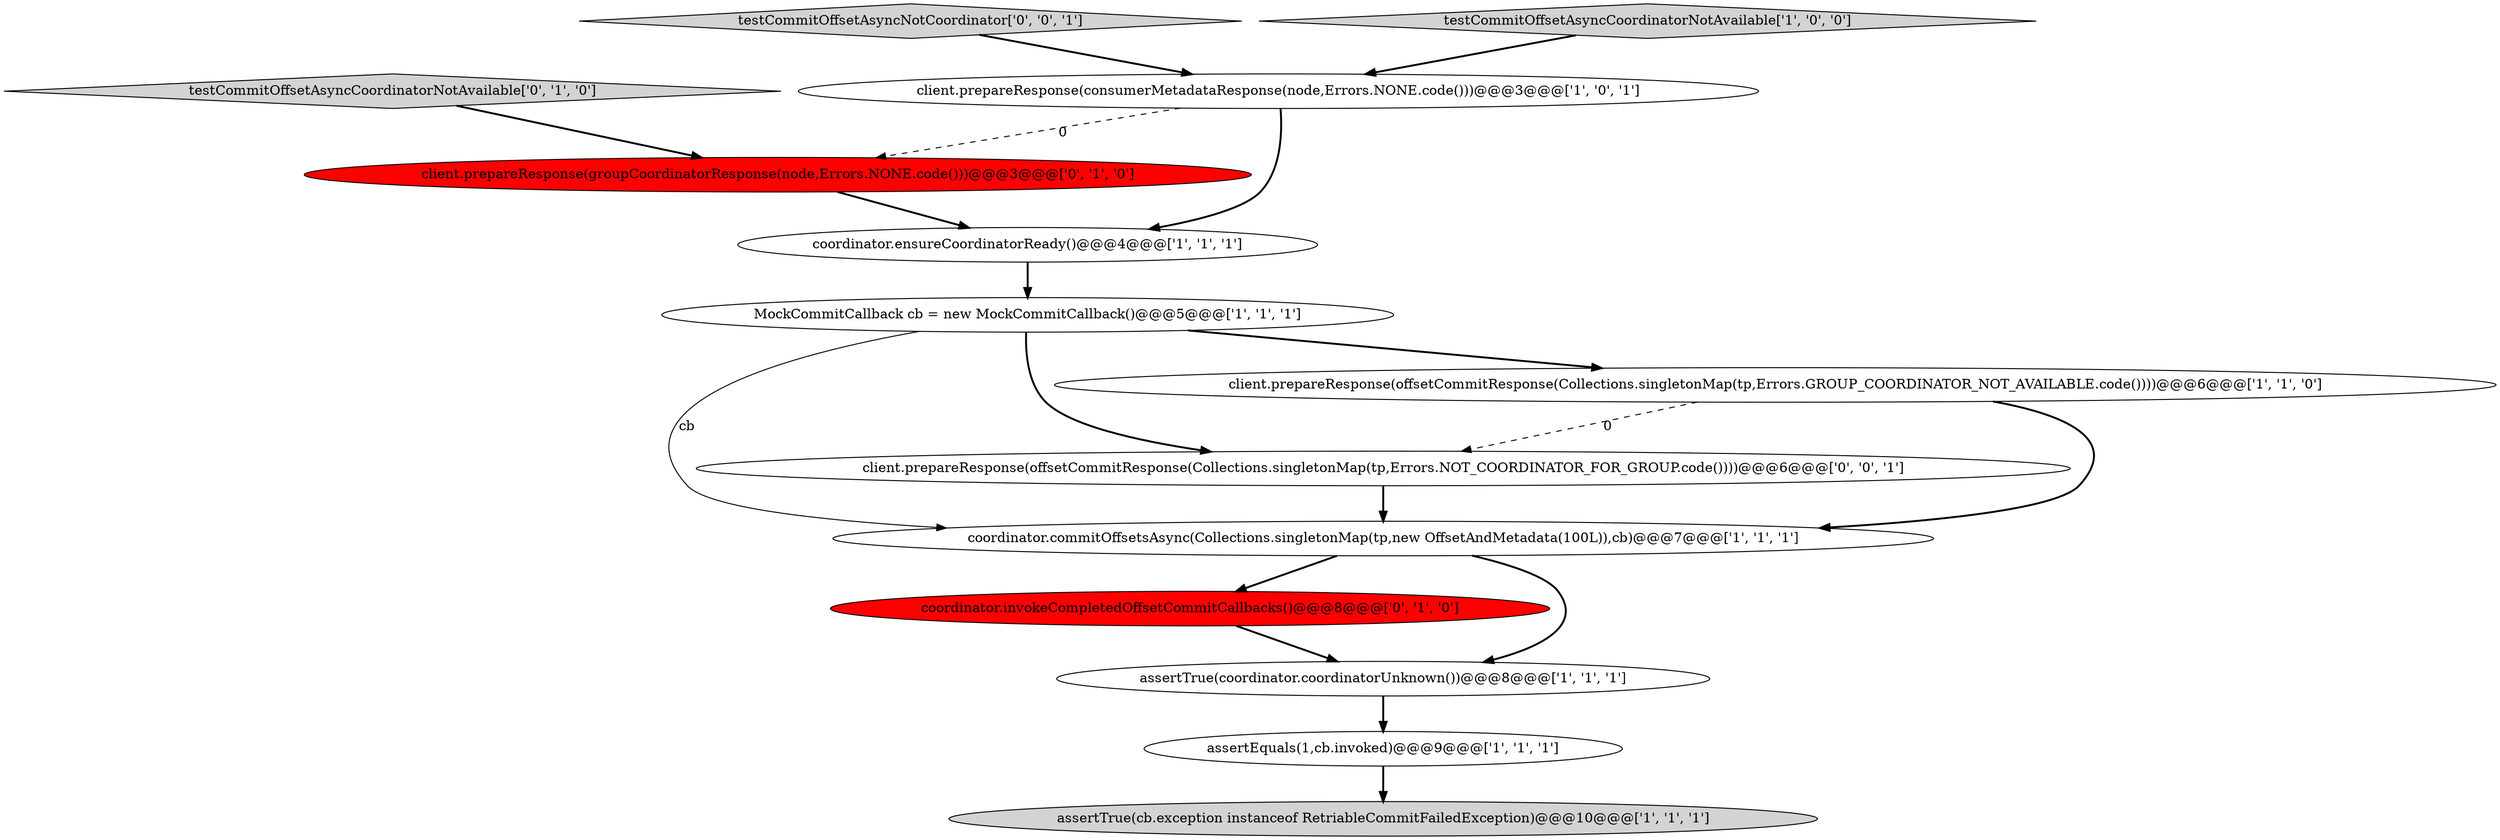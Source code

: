 digraph {
11 [style = filled, label = "coordinator.invokeCompletedOffsetCommitCallbacks()@@@8@@@['0', '1', '0']", fillcolor = red, shape = ellipse image = "AAA1AAABBB2BBB"];
13 [style = filled, label = "testCommitOffsetAsyncNotCoordinator['0', '0', '1']", fillcolor = lightgray, shape = diamond image = "AAA0AAABBB3BBB"];
3 [style = filled, label = "coordinator.ensureCoordinatorReady()@@@4@@@['1', '1', '1']", fillcolor = white, shape = ellipse image = "AAA0AAABBB1BBB"];
0 [style = filled, label = "coordinator.commitOffsetsAsync(Collections.singletonMap(tp,new OffsetAndMetadata(100L)),cb)@@@7@@@['1', '1', '1']", fillcolor = white, shape = ellipse image = "AAA0AAABBB1BBB"];
1 [style = filled, label = "assertEquals(1,cb.invoked)@@@9@@@['1', '1', '1']", fillcolor = white, shape = ellipse image = "AAA0AAABBB1BBB"];
9 [style = filled, label = "testCommitOffsetAsyncCoordinatorNotAvailable['0', '1', '0']", fillcolor = lightgray, shape = diamond image = "AAA0AAABBB2BBB"];
12 [style = filled, label = "client.prepareResponse(offsetCommitResponse(Collections.singletonMap(tp,Errors.NOT_COORDINATOR_FOR_GROUP.code())))@@@6@@@['0', '0', '1']", fillcolor = white, shape = ellipse image = "AAA0AAABBB3BBB"];
2 [style = filled, label = "assertTrue(coordinator.coordinatorUnknown())@@@8@@@['1', '1', '1']", fillcolor = white, shape = ellipse image = "AAA0AAABBB1BBB"];
5 [style = filled, label = "testCommitOffsetAsyncCoordinatorNotAvailable['1', '0', '0']", fillcolor = lightgray, shape = diamond image = "AAA0AAABBB1BBB"];
4 [style = filled, label = "assertTrue(cb.exception instanceof RetriableCommitFailedException)@@@10@@@['1', '1', '1']", fillcolor = lightgray, shape = ellipse image = "AAA0AAABBB1BBB"];
6 [style = filled, label = "client.prepareResponse(consumerMetadataResponse(node,Errors.NONE.code()))@@@3@@@['1', '0', '1']", fillcolor = white, shape = ellipse image = "AAA0AAABBB1BBB"];
10 [style = filled, label = "client.prepareResponse(groupCoordinatorResponse(node,Errors.NONE.code()))@@@3@@@['0', '1', '0']", fillcolor = red, shape = ellipse image = "AAA1AAABBB2BBB"];
7 [style = filled, label = "MockCommitCallback cb = new MockCommitCallback()@@@5@@@['1', '1', '1']", fillcolor = white, shape = ellipse image = "AAA0AAABBB1BBB"];
8 [style = filled, label = "client.prepareResponse(offsetCommitResponse(Collections.singletonMap(tp,Errors.GROUP_COORDINATOR_NOT_AVAILABLE.code())))@@@6@@@['1', '1', '0']", fillcolor = white, shape = ellipse image = "AAA0AAABBB1BBB"];
8->0 [style = bold, label=""];
6->3 [style = bold, label=""];
0->11 [style = bold, label=""];
10->3 [style = bold, label=""];
1->4 [style = bold, label=""];
6->10 [style = dashed, label="0"];
8->12 [style = dashed, label="0"];
13->6 [style = bold, label=""];
5->6 [style = bold, label=""];
9->10 [style = bold, label=""];
3->7 [style = bold, label=""];
7->8 [style = bold, label=""];
7->12 [style = bold, label=""];
12->0 [style = bold, label=""];
2->1 [style = bold, label=""];
11->2 [style = bold, label=""];
0->2 [style = bold, label=""];
7->0 [style = solid, label="cb"];
}
